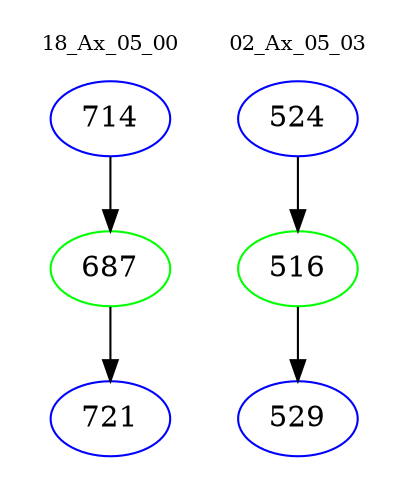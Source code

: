 digraph{
subgraph cluster_0 {
color = white
label = "18_Ax_05_00";
fontsize=10;
T0_714 [label="714", color="blue"]
T0_714 -> T0_687 [color="black"]
T0_687 [label="687", color="green"]
T0_687 -> T0_721 [color="black"]
T0_721 [label="721", color="blue"]
}
subgraph cluster_1 {
color = white
label = "02_Ax_05_03";
fontsize=10;
T1_524 [label="524", color="blue"]
T1_524 -> T1_516 [color="black"]
T1_516 [label="516", color="green"]
T1_516 -> T1_529 [color="black"]
T1_529 [label="529", color="blue"]
}
}
